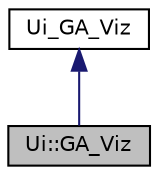 digraph "Ui::GA_Viz"
{
  edge [fontname="Helvetica",fontsize="10",labelfontname="Helvetica",labelfontsize="10"];
  node [fontname="Helvetica",fontsize="10",shape=record];
  Node2 [label="Ui::GA_Viz",height=0.2,width=0.4,color="black", fillcolor="grey75", style="filled", fontcolor="black"];
  Node3 -> Node2 [dir="back",color="midnightblue",fontsize="10",style="solid",fontname="Helvetica"];
  Node3 [label="Ui_GA_Viz",height=0.2,width=0.4,color="black", fillcolor="white", style="filled",URL="$class_ui___g_a___viz.html"];
}
